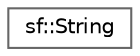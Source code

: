 digraph "Graphical Class Hierarchy"
{
 // LATEX_PDF_SIZE
  bgcolor="transparent";
  edge [fontname=Helvetica,fontsize=10,labelfontname=Helvetica,labelfontsize=10];
  node [fontname=Helvetica,fontsize=10,shape=box,height=0.2,width=0.4];
  rankdir="LR";
  Node0 [id="Node000000",label="sf::String",height=0.2,width=0.4,color="grey40", fillcolor="white", style="filled",URL="$classsf_1_1_string.html",tooltip="Utility string class that automatically handles conversions between types and encodings."];
}
